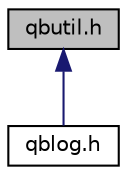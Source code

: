 digraph "qbutil.h"
{
  edge [fontname="Helvetica",fontsize="10",labelfontname="Helvetica",labelfontsize="10"];
  node [fontname="Helvetica",fontsize="10",shape=record];
  Node1 [label="qbutil.h",height=0.2,width=0.4,color="black", fillcolor="grey75", style="filled" fontcolor="black"];
  Node1 -> Node2 [dir="back",color="midnightblue",fontsize="10",style="solid",fontname="Helvetica"];
  Node2 [label="qblog.h",height=0.2,width=0.4,color="black", fillcolor="white", style="filled",URL="$qblog_8h.html",tooltip="The logging API provides four main parts (basics, filtering, threading &amp; blackbox). "];
}
